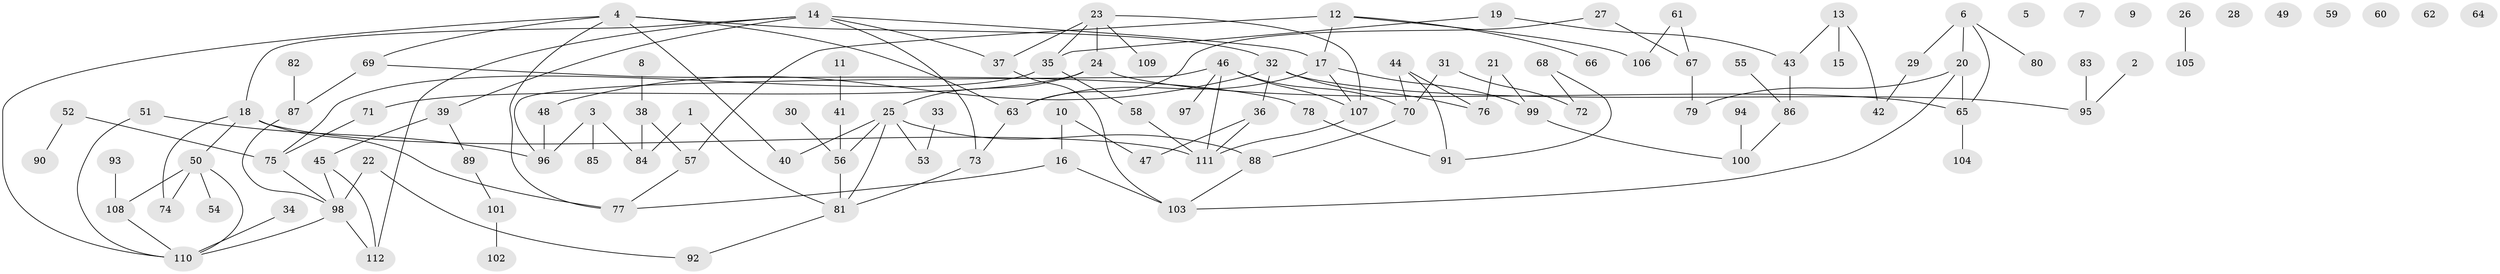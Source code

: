 // coarse degree distribution, {2: 0.3448275862068966, 4: 0.10344827586206896, 5: 0.1206896551724138, 7: 0.05172413793103448, 6: 0.017241379310344827, 10: 0.017241379310344827, 11: 0.017241379310344827, 3: 0.1896551724137931, 1: 0.13793103448275862}
// Generated by graph-tools (version 1.1) at 2025/48/03/04/25 22:48:28]
// undirected, 112 vertices, 140 edges
graph export_dot {
  node [color=gray90,style=filled];
  1;
  2;
  3;
  4;
  5;
  6;
  7;
  8;
  9;
  10;
  11;
  12;
  13;
  14;
  15;
  16;
  17;
  18;
  19;
  20;
  21;
  22;
  23;
  24;
  25;
  26;
  27;
  28;
  29;
  30;
  31;
  32;
  33;
  34;
  35;
  36;
  37;
  38;
  39;
  40;
  41;
  42;
  43;
  44;
  45;
  46;
  47;
  48;
  49;
  50;
  51;
  52;
  53;
  54;
  55;
  56;
  57;
  58;
  59;
  60;
  61;
  62;
  63;
  64;
  65;
  66;
  67;
  68;
  69;
  70;
  71;
  72;
  73;
  74;
  75;
  76;
  77;
  78;
  79;
  80;
  81;
  82;
  83;
  84;
  85;
  86;
  87;
  88;
  89;
  90;
  91;
  92;
  93;
  94;
  95;
  96;
  97;
  98;
  99;
  100;
  101;
  102;
  103;
  104;
  105;
  106;
  107;
  108;
  109;
  110;
  111;
  112;
  1 -- 81;
  1 -- 84;
  2 -- 95;
  3 -- 84;
  3 -- 85;
  3 -- 96;
  4 -- 32;
  4 -- 40;
  4 -- 63;
  4 -- 69;
  4 -- 77;
  4 -- 110;
  6 -- 20;
  6 -- 29;
  6 -- 65;
  6 -- 80;
  8 -- 38;
  10 -- 16;
  10 -- 47;
  11 -- 41;
  12 -- 17;
  12 -- 57;
  12 -- 66;
  12 -- 106;
  13 -- 15;
  13 -- 42;
  13 -- 43;
  14 -- 17;
  14 -- 18;
  14 -- 37;
  14 -- 39;
  14 -- 73;
  14 -- 112;
  16 -- 77;
  16 -- 103;
  17 -- 63;
  17 -- 99;
  17 -- 107;
  18 -- 50;
  18 -- 74;
  18 -- 77;
  18 -- 111;
  19 -- 35;
  19 -- 43;
  20 -- 65;
  20 -- 79;
  20 -- 103;
  21 -- 76;
  21 -- 99;
  22 -- 92;
  22 -- 98;
  23 -- 24;
  23 -- 35;
  23 -- 37;
  23 -- 107;
  23 -- 109;
  24 -- 25;
  24 -- 65;
  24 -- 71;
  25 -- 40;
  25 -- 53;
  25 -- 56;
  25 -- 81;
  25 -- 88;
  26 -- 105;
  27 -- 63;
  27 -- 67;
  29 -- 42;
  30 -- 56;
  31 -- 70;
  31 -- 72;
  32 -- 36;
  32 -- 48;
  32 -- 76;
  32 -- 95;
  33 -- 53;
  34 -- 110;
  35 -- 58;
  35 -- 75;
  36 -- 47;
  36 -- 111;
  37 -- 103;
  38 -- 57;
  38 -- 84;
  39 -- 45;
  39 -- 89;
  41 -- 56;
  43 -- 86;
  44 -- 70;
  44 -- 76;
  44 -- 91;
  45 -- 98;
  45 -- 112;
  46 -- 70;
  46 -- 96;
  46 -- 97;
  46 -- 107;
  46 -- 111;
  48 -- 96;
  50 -- 54;
  50 -- 74;
  50 -- 108;
  50 -- 110;
  51 -- 96;
  51 -- 110;
  52 -- 75;
  52 -- 90;
  55 -- 86;
  56 -- 81;
  57 -- 77;
  58 -- 111;
  61 -- 67;
  61 -- 106;
  63 -- 73;
  65 -- 104;
  67 -- 79;
  68 -- 72;
  68 -- 91;
  69 -- 78;
  69 -- 87;
  70 -- 88;
  71 -- 75;
  73 -- 81;
  75 -- 98;
  78 -- 91;
  81 -- 92;
  82 -- 87;
  83 -- 95;
  86 -- 100;
  87 -- 98;
  88 -- 103;
  89 -- 101;
  93 -- 108;
  94 -- 100;
  98 -- 110;
  98 -- 112;
  99 -- 100;
  101 -- 102;
  107 -- 111;
  108 -- 110;
}
